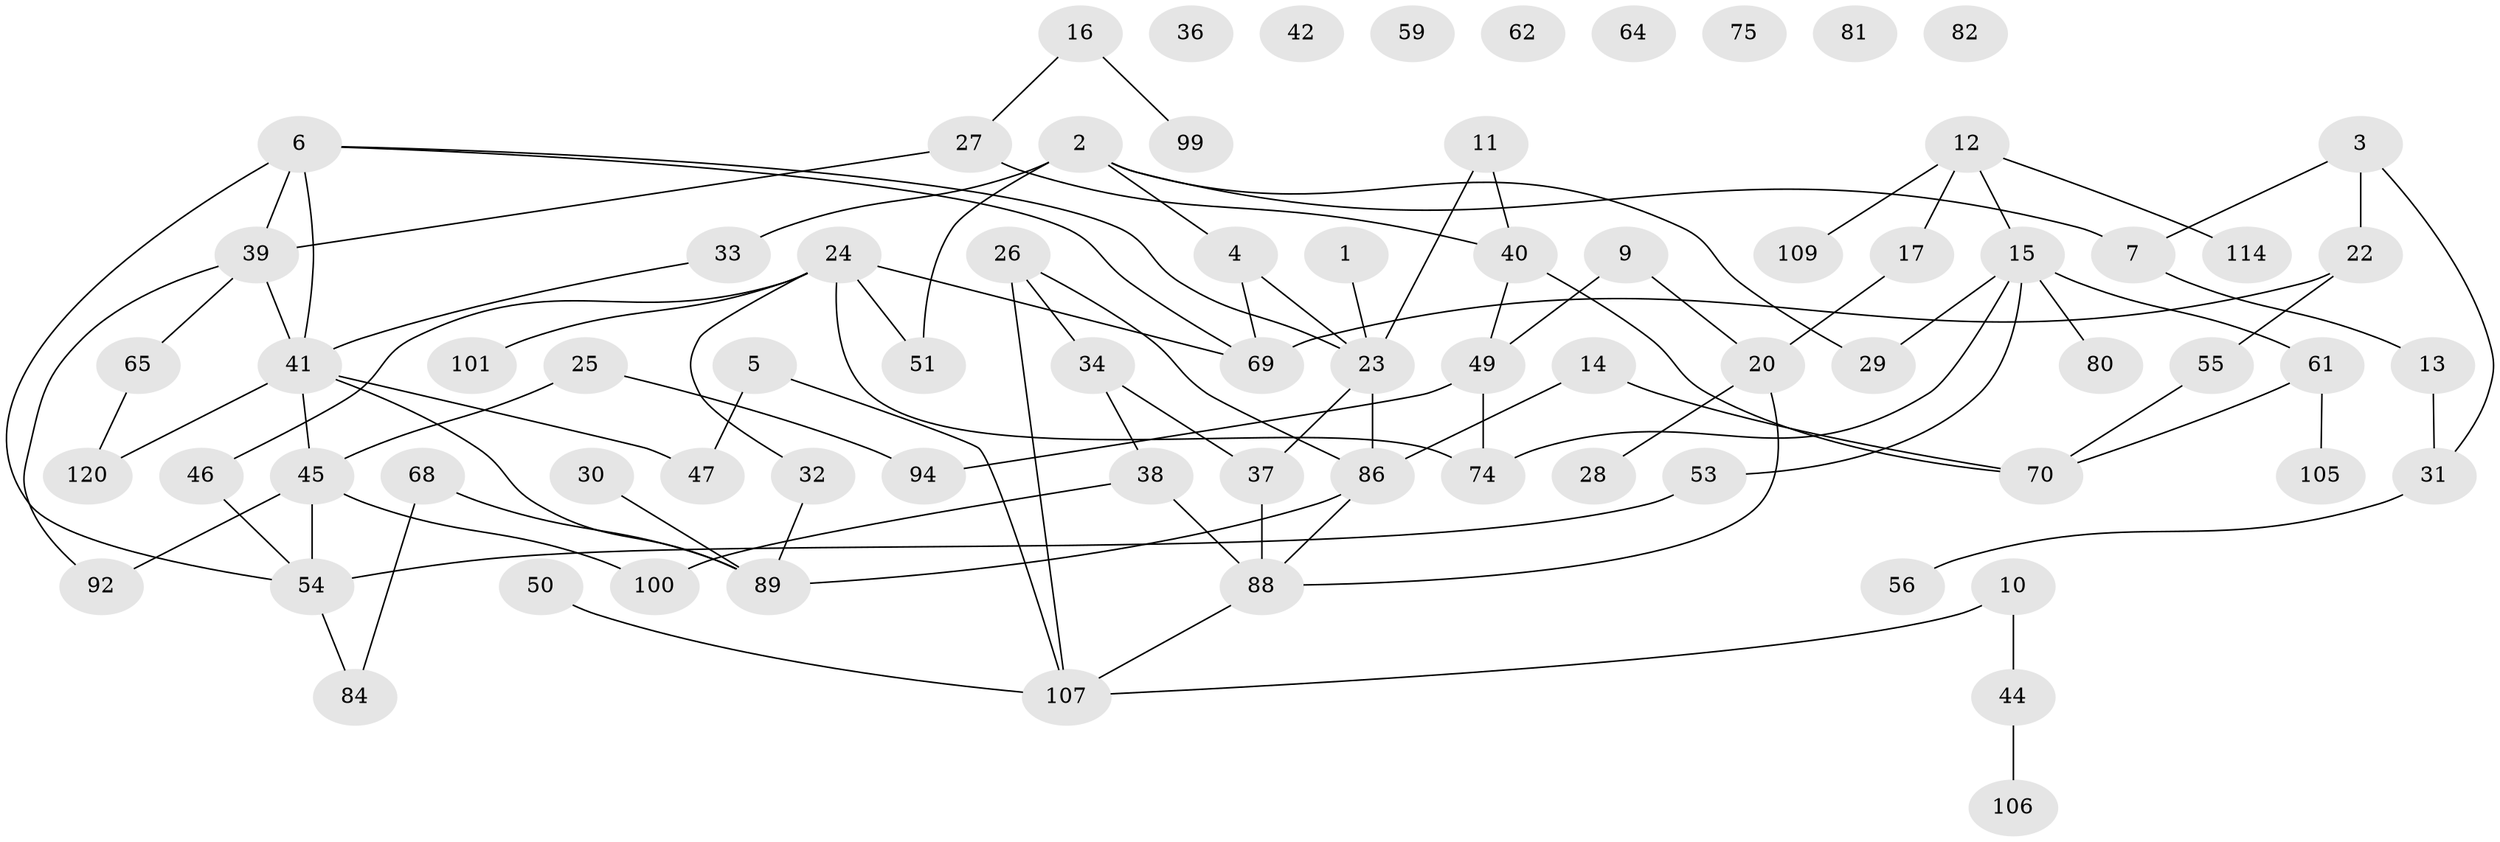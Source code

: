 // original degree distribution, {1: 0.18181818181818182, 6: 0.024793388429752067, 2: 0.33884297520661155, 3: 0.23140495867768596, 4: 0.10743801652892562, 5: 0.049586776859504134, 0: 0.06611570247933884}
// Generated by graph-tools (version 1.1) at 2025/41/03/06/25 10:41:21]
// undirected, 76 vertices, 96 edges
graph export_dot {
graph [start="1"]
  node [color=gray90,style=filled];
  1 [super="+35"];
  2 [super="+43"];
  3 [super="+73"];
  4 [super="+19"];
  5 [super="+63"];
  6 [super="+8"];
  7 [super="+78"];
  9 [super="+119"];
  10;
  11 [super="+85"];
  12 [super="+21"];
  13;
  14;
  15 [super="+96"];
  16 [super="+18"];
  17 [super="+48"];
  20 [super="+83"];
  22 [super="+76"];
  23 [super="+72"];
  24 [super="+60"];
  25;
  26;
  27 [super="+87"];
  28;
  29 [super="+97"];
  30;
  31 [super="+102"];
  32;
  33 [super="+104"];
  34 [super="+58"];
  36;
  37;
  38;
  39 [super="+71"];
  40 [super="+110"];
  41 [super="+116"];
  42;
  44 [super="+52"];
  45 [super="+95"];
  46 [super="+66"];
  47 [super="+67"];
  49 [super="+79"];
  50;
  51;
  53 [super="+98"];
  54 [super="+57"];
  55;
  56 [super="+77"];
  59;
  61;
  62;
  64;
  65;
  68;
  69 [super="+112"];
  70 [super="+113"];
  74 [super="+93"];
  75;
  80;
  81;
  82;
  84 [super="+103"];
  86 [super="+91"];
  88 [super="+121"];
  89 [super="+90"];
  92 [super="+117"];
  94 [super="+111"];
  99 [super="+115"];
  100 [super="+108"];
  101;
  105;
  106;
  107 [super="+118"];
  109;
  114;
  120;
  1 -- 23;
  2 -- 4;
  2 -- 29;
  2 -- 33 [weight=2];
  2 -- 51;
  2 -- 7;
  3 -- 7;
  3 -- 22;
  3 -- 31;
  4 -- 69;
  4 -- 23;
  5 -- 47 [weight=2];
  5 -- 107;
  6 -- 39 [weight=2];
  6 -- 41;
  6 -- 23;
  6 -- 69;
  6 -- 54;
  7 -- 13;
  9 -- 20;
  9 -- 49;
  10 -- 107;
  10 -- 44;
  11 -- 40;
  11 -- 23;
  12 -- 15;
  12 -- 17;
  12 -- 114;
  12 -- 109;
  13 -- 31;
  14 -- 70;
  14 -- 86;
  15 -- 29;
  15 -- 53;
  15 -- 80;
  15 -- 61;
  15 -- 74;
  16 -- 27;
  16 -- 99;
  17 -- 20;
  20 -- 28;
  20 -- 88;
  22 -- 69;
  22 -- 55;
  23 -- 37;
  23 -- 86;
  24 -- 51;
  24 -- 32;
  24 -- 101;
  24 -- 74;
  24 -- 46;
  24 -- 69;
  25 -- 45;
  25 -- 94;
  26 -- 34;
  26 -- 86;
  26 -- 107;
  27 -- 40;
  27 -- 39;
  30 -- 89;
  31 -- 56;
  32 -- 89;
  33 -- 41;
  34 -- 37;
  34 -- 38;
  37 -- 88;
  38 -- 88;
  38 -- 100;
  39 -- 65;
  39 -- 41;
  39 -- 92;
  40 -- 49;
  40 -- 70;
  41 -- 89;
  41 -- 120;
  41 -- 45;
  41 -- 47;
  44 -- 106;
  45 -- 92;
  45 -- 100;
  45 -- 54;
  46 -- 54;
  49 -- 74;
  49 -- 94;
  50 -- 107;
  53 -- 54;
  54 -- 84;
  55 -- 70;
  61 -- 70;
  61 -- 105;
  65 -- 120;
  68 -- 84;
  68 -- 89;
  86 -- 88;
  86 -- 89;
  88 -- 107;
}
